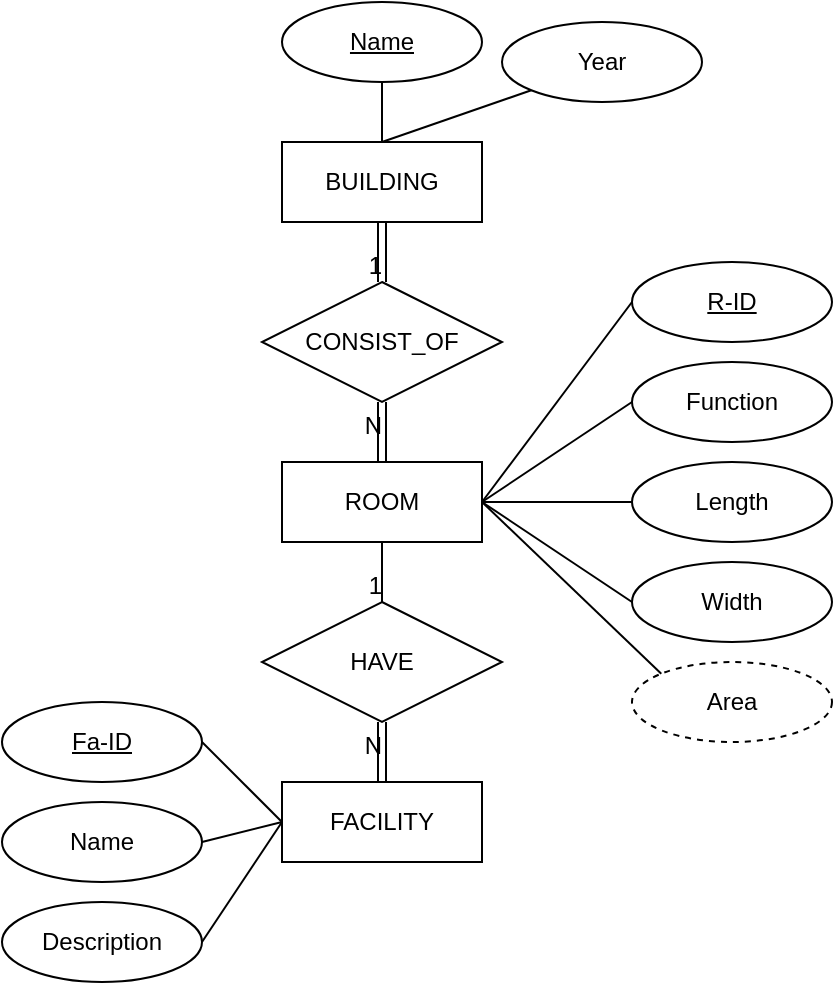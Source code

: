 <mxfile version="15.2.9" type="github">
  <diagram id="hLjnK3qh7IBknBOkLW0P" name="Page-1">
    <mxGraphModel dx="896" dy="827" grid="1" gridSize="10" guides="1" tooltips="1" connect="1" arrows="1" fold="1" page="1" pageScale="1" pageWidth="850" pageHeight="1100" math="0" shadow="0">
      <root>
        <mxCell id="0" />
        <mxCell id="1" parent="0" />
        <mxCell id="0pCf6pjN5j44nt5l2hku-1" value="BUILDING" style="whiteSpace=wrap;html=1;align=center;" vertex="1" parent="1">
          <mxGeometry x="250" y="150" width="100" height="40" as="geometry" />
        </mxCell>
        <mxCell id="0pCf6pjN5j44nt5l2hku-2" value="ROOM" style="whiteSpace=wrap;html=1;align=center;" vertex="1" parent="1">
          <mxGeometry x="250" y="310" width="100" height="40" as="geometry" />
        </mxCell>
        <mxCell id="0pCf6pjN5j44nt5l2hku-3" value="Name" style="ellipse;whiteSpace=wrap;html=1;align=center;fontStyle=4;" vertex="1" parent="1">
          <mxGeometry x="250" y="80" width="100" height="40" as="geometry" />
        </mxCell>
        <mxCell id="0pCf6pjN5j44nt5l2hku-4" value="" style="endArrow=none;html=1;rounded=0;entryX=0.5;entryY=1;entryDx=0;entryDy=0;exitX=0.5;exitY=0;exitDx=0;exitDy=0;" edge="1" parent="1" source="0pCf6pjN5j44nt5l2hku-1" target="0pCf6pjN5j44nt5l2hku-3">
          <mxGeometry relative="1" as="geometry">
            <mxPoint x="330" y="360" as="sourcePoint" />
            <mxPoint x="490" y="360" as="targetPoint" />
          </mxGeometry>
        </mxCell>
        <mxCell id="0pCf6pjN5j44nt5l2hku-5" value="CONSIST_OF" style="shape=rhombus;perimeter=rhombusPerimeter;whiteSpace=wrap;html=1;align=center;" vertex="1" parent="1">
          <mxGeometry x="240" y="220" width="120" height="60" as="geometry" />
        </mxCell>
        <mxCell id="0pCf6pjN5j44nt5l2hku-6" value="" style="shape=link;html=1;rounded=0;exitX=0.5;exitY=1;exitDx=0;exitDy=0;entryX=0.5;entryY=0;entryDx=0;entryDy=0;" edge="1" parent="1" source="0pCf6pjN5j44nt5l2hku-1" target="0pCf6pjN5j44nt5l2hku-5">
          <mxGeometry relative="1" as="geometry">
            <mxPoint x="330" y="310" as="sourcePoint" />
            <mxPoint x="490" y="310" as="targetPoint" />
          </mxGeometry>
        </mxCell>
        <mxCell id="0pCf6pjN5j44nt5l2hku-7" value="1" style="resizable=0;html=1;align=right;verticalAlign=bottom;" connectable="0" vertex="1" parent="0pCf6pjN5j44nt5l2hku-6">
          <mxGeometry x="1" relative="1" as="geometry" />
        </mxCell>
        <mxCell id="0pCf6pjN5j44nt5l2hku-8" value="" style="shape=link;html=1;rounded=0;entryX=0.5;entryY=1;entryDx=0;entryDy=0;exitX=0.5;exitY=0;exitDx=0;exitDy=0;" edge="1" parent="1" source="0pCf6pjN5j44nt5l2hku-2" target="0pCf6pjN5j44nt5l2hku-5">
          <mxGeometry relative="1" as="geometry">
            <mxPoint x="280" y="280" as="sourcePoint" />
            <mxPoint x="440" y="280" as="targetPoint" />
          </mxGeometry>
        </mxCell>
        <mxCell id="0pCf6pjN5j44nt5l2hku-9" value="N" style="resizable=0;html=1;align=right;verticalAlign=bottom;" connectable="0" vertex="1" parent="0pCf6pjN5j44nt5l2hku-8">
          <mxGeometry x="1" relative="1" as="geometry">
            <mxPoint y="20" as="offset" />
          </mxGeometry>
        </mxCell>
        <mxCell id="0pCf6pjN5j44nt5l2hku-10" value="&lt;u&gt;R-ID&lt;/u&gt;" style="ellipse;whiteSpace=wrap;html=1;align=center;" vertex="1" parent="1">
          <mxGeometry x="425" y="210" width="100" height="40" as="geometry" />
        </mxCell>
        <mxCell id="0pCf6pjN5j44nt5l2hku-11" value="" style="endArrow=none;html=1;rounded=0;entryX=0;entryY=0.5;entryDx=0;entryDy=0;exitX=1;exitY=0.5;exitDx=0;exitDy=0;" edge="1" parent="1" source="0pCf6pjN5j44nt5l2hku-2" target="0pCf6pjN5j44nt5l2hku-10">
          <mxGeometry relative="1" as="geometry">
            <mxPoint x="310.0" y="160" as="sourcePoint" />
            <mxPoint x="310.0" y="130" as="targetPoint" />
          </mxGeometry>
        </mxCell>
        <mxCell id="0pCf6pjN5j44nt5l2hku-12" value="Function" style="ellipse;whiteSpace=wrap;html=1;align=center;" vertex="1" parent="1">
          <mxGeometry x="425" y="260" width="100" height="40" as="geometry" />
        </mxCell>
        <mxCell id="0pCf6pjN5j44nt5l2hku-13" value="" style="endArrow=none;html=1;rounded=0;entryX=0;entryY=0.5;entryDx=0;entryDy=0;exitX=1;exitY=0.5;exitDx=0;exitDy=0;" edge="1" parent="1" source="0pCf6pjN5j44nt5l2hku-2" target="0pCf6pjN5j44nt5l2hku-12">
          <mxGeometry relative="1" as="geometry">
            <mxPoint x="360.0" y="340" as="sourcePoint" />
            <mxPoint x="435.0" y="300" as="targetPoint" />
          </mxGeometry>
        </mxCell>
        <mxCell id="0pCf6pjN5j44nt5l2hku-14" value="Length" style="ellipse;whiteSpace=wrap;html=1;align=center;" vertex="1" parent="1">
          <mxGeometry x="425" y="310" width="100" height="40" as="geometry" />
        </mxCell>
        <mxCell id="0pCf6pjN5j44nt5l2hku-15" value="Width" style="ellipse;whiteSpace=wrap;html=1;align=center;" vertex="1" parent="1">
          <mxGeometry x="425" y="360" width="100" height="40" as="geometry" />
        </mxCell>
        <mxCell id="0pCf6pjN5j44nt5l2hku-16" value="" style="endArrow=none;html=1;rounded=0;entryX=0;entryY=0.5;entryDx=0;entryDy=0;exitX=1;exitY=0.5;exitDx=0;exitDy=0;" edge="1" parent="1" source="0pCf6pjN5j44nt5l2hku-2" target="0pCf6pjN5j44nt5l2hku-14">
          <mxGeometry relative="1" as="geometry">
            <mxPoint x="360.0" y="340" as="sourcePoint" />
            <mxPoint x="435.0" y="350" as="targetPoint" />
          </mxGeometry>
        </mxCell>
        <mxCell id="0pCf6pjN5j44nt5l2hku-17" value="" style="endArrow=none;html=1;rounded=0;entryX=0;entryY=0.5;entryDx=0;entryDy=0;exitX=1;exitY=0.5;exitDx=0;exitDy=0;" edge="1" parent="1" source="0pCf6pjN5j44nt5l2hku-2" target="0pCf6pjN5j44nt5l2hku-15">
          <mxGeometry relative="1" as="geometry">
            <mxPoint x="370.0" y="350" as="sourcePoint" />
            <mxPoint x="445.0" y="360" as="targetPoint" />
          </mxGeometry>
        </mxCell>
        <mxCell id="0pCf6pjN5j44nt5l2hku-18" value="Year" style="ellipse;whiteSpace=wrap;html=1;align=center;" vertex="1" parent="1">
          <mxGeometry x="360" y="90" width="100" height="40" as="geometry" />
        </mxCell>
        <mxCell id="0pCf6pjN5j44nt5l2hku-19" value="" style="endArrow=none;html=1;rounded=0;entryX=0;entryY=1;entryDx=0;entryDy=0;exitX=0.5;exitY=0;exitDx=0;exitDy=0;" edge="1" parent="1" source="0pCf6pjN5j44nt5l2hku-1" target="0pCf6pjN5j44nt5l2hku-18">
          <mxGeometry relative="1" as="geometry">
            <mxPoint x="310.0" y="160" as="sourcePoint" />
            <mxPoint x="310.0" y="130" as="targetPoint" />
          </mxGeometry>
        </mxCell>
        <mxCell id="0pCf6pjN5j44nt5l2hku-21" value="Area" style="ellipse;whiteSpace=wrap;html=1;align=center;dashed=1;" vertex="1" parent="1">
          <mxGeometry x="425" y="410" width="100" height="40" as="geometry" />
        </mxCell>
        <mxCell id="0pCf6pjN5j44nt5l2hku-22" value="" style="endArrow=none;html=1;rounded=0;entryX=0;entryY=0;entryDx=0;entryDy=0;exitX=1;exitY=0.5;exitDx=0;exitDy=0;" edge="1" parent="1" source="0pCf6pjN5j44nt5l2hku-2" target="0pCf6pjN5j44nt5l2hku-21">
          <mxGeometry relative="1" as="geometry">
            <mxPoint x="360.0" y="340" as="sourcePoint" />
            <mxPoint x="435.0" y="450" as="targetPoint" />
          </mxGeometry>
        </mxCell>
        <mxCell id="0pCf6pjN5j44nt5l2hku-23" value="FACILITY" style="whiteSpace=wrap;html=1;align=center;" vertex="1" parent="1">
          <mxGeometry x="250" y="470" width="100" height="40" as="geometry" />
        </mxCell>
        <mxCell id="0pCf6pjN5j44nt5l2hku-24" value="HAVE" style="shape=rhombus;perimeter=rhombusPerimeter;whiteSpace=wrap;html=1;align=center;" vertex="1" parent="1">
          <mxGeometry x="240" y="380" width="120" height="60" as="geometry" />
        </mxCell>
        <mxCell id="0pCf6pjN5j44nt5l2hku-27" value="" style="shape=link;html=1;rounded=0;entryX=0.5;entryY=1;entryDx=0;entryDy=0;exitX=0.5;exitY=0;exitDx=0;exitDy=0;" edge="1" parent="1" target="0pCf6pjN5j44nt5l2hku-24" source="0pCf6pjN5j44nt5l2hku-23">
          <mxGeometry relative="1" as="geometry">
            <mxPoint x="300.0" y="470" as="sourcePoint" />
            <mxPoint x="440" y="440" as="targetPoint" />
          </mxGeometry>
        </mxCell>
        <mxCell id="0pCf6pjN5j44nt5l2hku-28" value="N" style="resizable=0;html=1;align=right;verticalAlign=bottom;" connectable="0" vertex="1" parent="0pCf6pjN5j44nt5l2hku-27">
          <mxGeometry x="1" relative="1" as="geometry">
            <mxPoint y="20" as="offset" />
          </mxGeometry>
        </mxCell>
        <mxCell id="0pCf6pjN5j44nt5l2hku-29" value="" style="endArrow=none;html=1;rounded=0;entryX=0.5;entryY=0;entryDx=0;entryDy=0;" edge="1" parent="1" target="0pCf6pjN5j44nt5l2hku-24">
          <mxGeometry relative="1" as="geometry">
            <mxPoint x="300" y="350" as="sourcePoint" />
            <mxPoint x="370" y="350" as="targetPoint" />
          </mxGeometry>
        </mxCell>
        <mxCell id="0pCf6pjN5j44nt5l2hku-30" value="1" style="resizable=0;html=1;align=right;verticalAlign=bottom;" connectable="0" vertex="1" parent="0pCf6pjN5j44nt5l2hku-29">
          <mxGeometry x="1" relative="1" as="geometry" />
        </mxCell>
        <mxCell id="0pCf6pjN5j44nt5l2hku-31" value="&lt;u&gt;Fa-ID&lt;/u&gt;" style="ellipse;whiteSpace=wrap;html=1;align=center;" vertex="1" parent="1">
          <mxGeometry x="110" y="430" width="100" height="40" as="geometry" />
        </mxCell>
        <mxCell id="0pCf6pjN5j44nt5l2hku-32" value="" style="endArrow=none;html=1;rounded=0;entryX=1;entryY=0.5;entryDx=0;entryDy=0;exitX=0;exitY=0.5;exitDx=0;exitDy=0;" edge="1" parent="1" target="0pCf6pjN5j44nt5l2hku-31" source="0pCf6pjN5j44nt5l2hku-23">
          <mxGeometry relative="1" as="geometry">
            <mxPoint x="60" y="540" as="sourcePoint" />
            <mxPoint x="20.0" y="340" as="targetPoint" />
          </mxGeometry>
        </mxCell>
        <mxCell id="0pCf6pjN5j44nt5l2hku-33" value="Name" style="ellipse;whiteSpace=wrap;html=1;align=center;" vertex="1" parent="1">
          <mxGeometry x="110" y="480" width="100" height="40" as="geometry" />
        </mxCell>
        <mxCell id="0pCf6pjN5j44nt5l2hku-34" value="" style="endArrow=none;html=1;rounded=0;entryX=0;entryY=0.5;entryDx=0;entryDy=0;exitX=1;exitY=0.5;exitDx=0;exitDy=0;" edge="1" parent="1" target="0pCf6pjN5j44nt5l2hku-23" source="0pCf6pjN5j44nt5l2hku-33">
          <mxGeometry relative="1" as="geometry">
            <mxPoint x="60" y="540" as="sourcePoint" />
            <mxPoint x="145.0" y="510" as="targetPoint" />
          </mxGeometry>
        </mxCell>
        <mxCell id="0pCf6pjN5j44nt5l2hku-35" value="Description" style="ellipse;whiteSpace=wrap;html=1;align=center;" vertex="1" parent="1">
          <mxGeometry x="110" y="530" width="100" height="40" as="geometry" />
        </mxCell>
        <mxCell id="0pCf6pjN5j44nt5l2hku-36" value="" style="endArrow=none;html=1;rounded=0;entryX=0;entryY=0.5;entryDx=0;entryDy=0;exitX=1;exitY=0.5;exitDx=0;exitDy=0;" edge="1" parent="1" source="0pCf6pjN5j44nt5l2hku-35" target="0pCf6pjN5j44nt5l2hku-23">
          <mxGeometry relative="1" as="geometry">
            <mxPoint x="50" y="600" as="sourcePoint" />
            <mxPoint x="240" y="550" as="targetPoint" />
          </mxGeometry>
        </mxCell>
      </root>
    </mxGraphModel>
  </diagram>
</mxfile>
